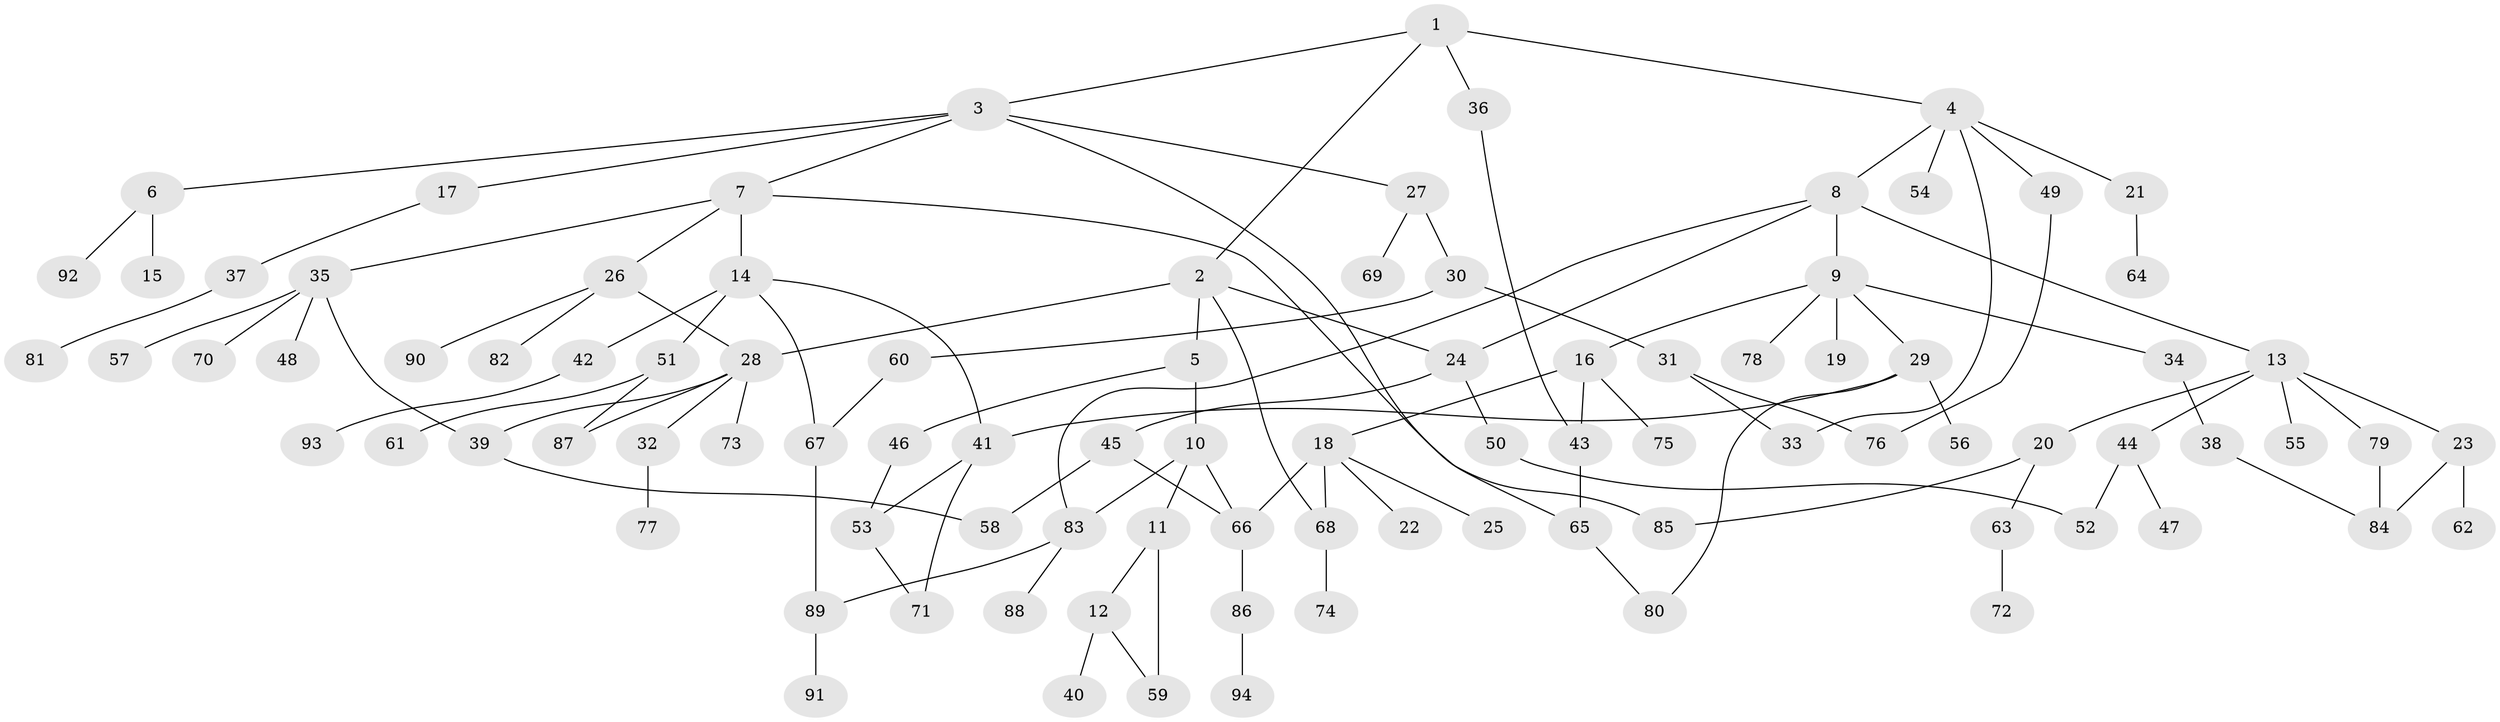 // coarse degree distribution, {10: 0.03571428571428571, 5: 0.03571428571428571, 11: 0.03571428571428571, 13: 0.03571428571428571, 2: 0.14285714285714285, 4: 0.03571428571428571, 1: 0.6071428571428571, 3: 0.07142857142857142}
// Generated by graph-tools (version 1.1) at 2025/16/03/04/25 18:16:55]
// undirected, 94 vertices, 117 edges
graph export_dot {
graph [start="1"]
  node [color=gray90,style=filled];
  1;
  2;
  3;
  4;
  5;
  6;
  7;
  8;
  9;
  10;
  11;
  12;
  13;
  14;
  15;
  16;
  17;
  18;
  19;
  20;
  21;
  22;
  23;
  24;
  25;
  26;
  27;
  28;
  29;
  30;
  31;
  32;
  33;
  34;
  35;
  36;
  37;
  38;
  39;
  40;
  41;
  42;
  43;
  44;
  45;
  46;
  47;
  48;
  49;
  50;
  51;
  52;
  53;
  54;
  55;
  56;
  57;
  58;
  59;
  60;
  61;
  62;
  63;
  64;
  65;
  66;
  67;
  68;
  69;
  70;
  71;
  72;
  73;
  74;
  75;
  76;
  77;
  78;
  79;
  80;
  81;
  82;
  83;
  84;
  85;
  86;
  87;
  88;
  89;
  90;
  91;
  92;
  93;
  94;
  1 -- 2;
  1 -- 3;
  1 -- 4;
  1 -- 36;
  2 -- 5;
  2 -- 68;
  2 -- 28;
  2 -- 24;
  3 -- 6;
  3 -- 7;
  3 -- 17;
  3 -- 27;
  3 -- 65;
  4 -- 8;
  4 -- 21;
  4 -- 49;
  4 -- 54;
  4 -- 33;
  5 -- 10;
  5 -- 46;
  6 -- 15;
  6 -- 92;
  7 -- 14;
  7 -- 26;
  7 -- 35;
  7 -- 85;
  8 -- 9;
  8 -- 13;
  8 -- 24;
  8 -- 83;
  9 -- 16;
  9 -- 19;
  9 -- 29;
  9 -- 34;
  9 -- 78;
  10 -- 11;
  10 -- 66;
  10 -- 83;
  11 -- 12;
  11 -- 59;
  12 -- 40;
  12 -- 59;
  13 -- 20;
  13 -- 23;
  13 -- 44;
  13 -- 55;
  13 -- 79;
  14 -- 41;
  14 -- 42;
  14 -- 51;
  14 -- 67;
  16 -- 18;
  16 -- 75;
  16 -- 43;
  17 -- 37;
  18 -- 22;
  18 -- 25;
  18 -- 66;
  18 -- 68;
  20 -- 63;
  20 -- 85;
  21 -- 64;
  23 -- 62;
  23 -- 84;
  24 -- 45;
  24 -- 50;
  26 -- 28;
  26 -- 82;
  26 -- 90;
  27 -- 30;
  27 -- 69;
  28 -- 32;
  28 -- 39;
  28 -- 73;
  28 -- 87;
  29 -- 56;
  29 -- 80;
  29 -- 41;
  30 -- 31;
  30 -- 60;
  31 -- 33;
  31 -- 76;
  32 -- 77;
  34 -- 38;
  35 -- 48;
  35 -- 57;
  35 -- 70;
  35 -- 39;
  36 -- 43;
  37 -- 81;
  38 -- 84;
  39 -- 58;
  41 -- 53;
  41 -- 71;
  42 -- 93;
  43 -- 65;
  44 -- 47;
  44 -- 52;
  45 -- 66;
  45 -- 58;
  46 -- 53;
  49 -- 76;
  50 -- 52;
  51 -- 61;
  51 -- 87;
  53 -- 71;
  60 -- 67;
  63 -- 72;
  65 -- 80;
  66 -- 86;
  67 -- 89;
  68 -- 74;
  79 -- 84;
  83 -- 88;
  83 -- 89;
  86 -- 94;
  89 -- 91;
}
